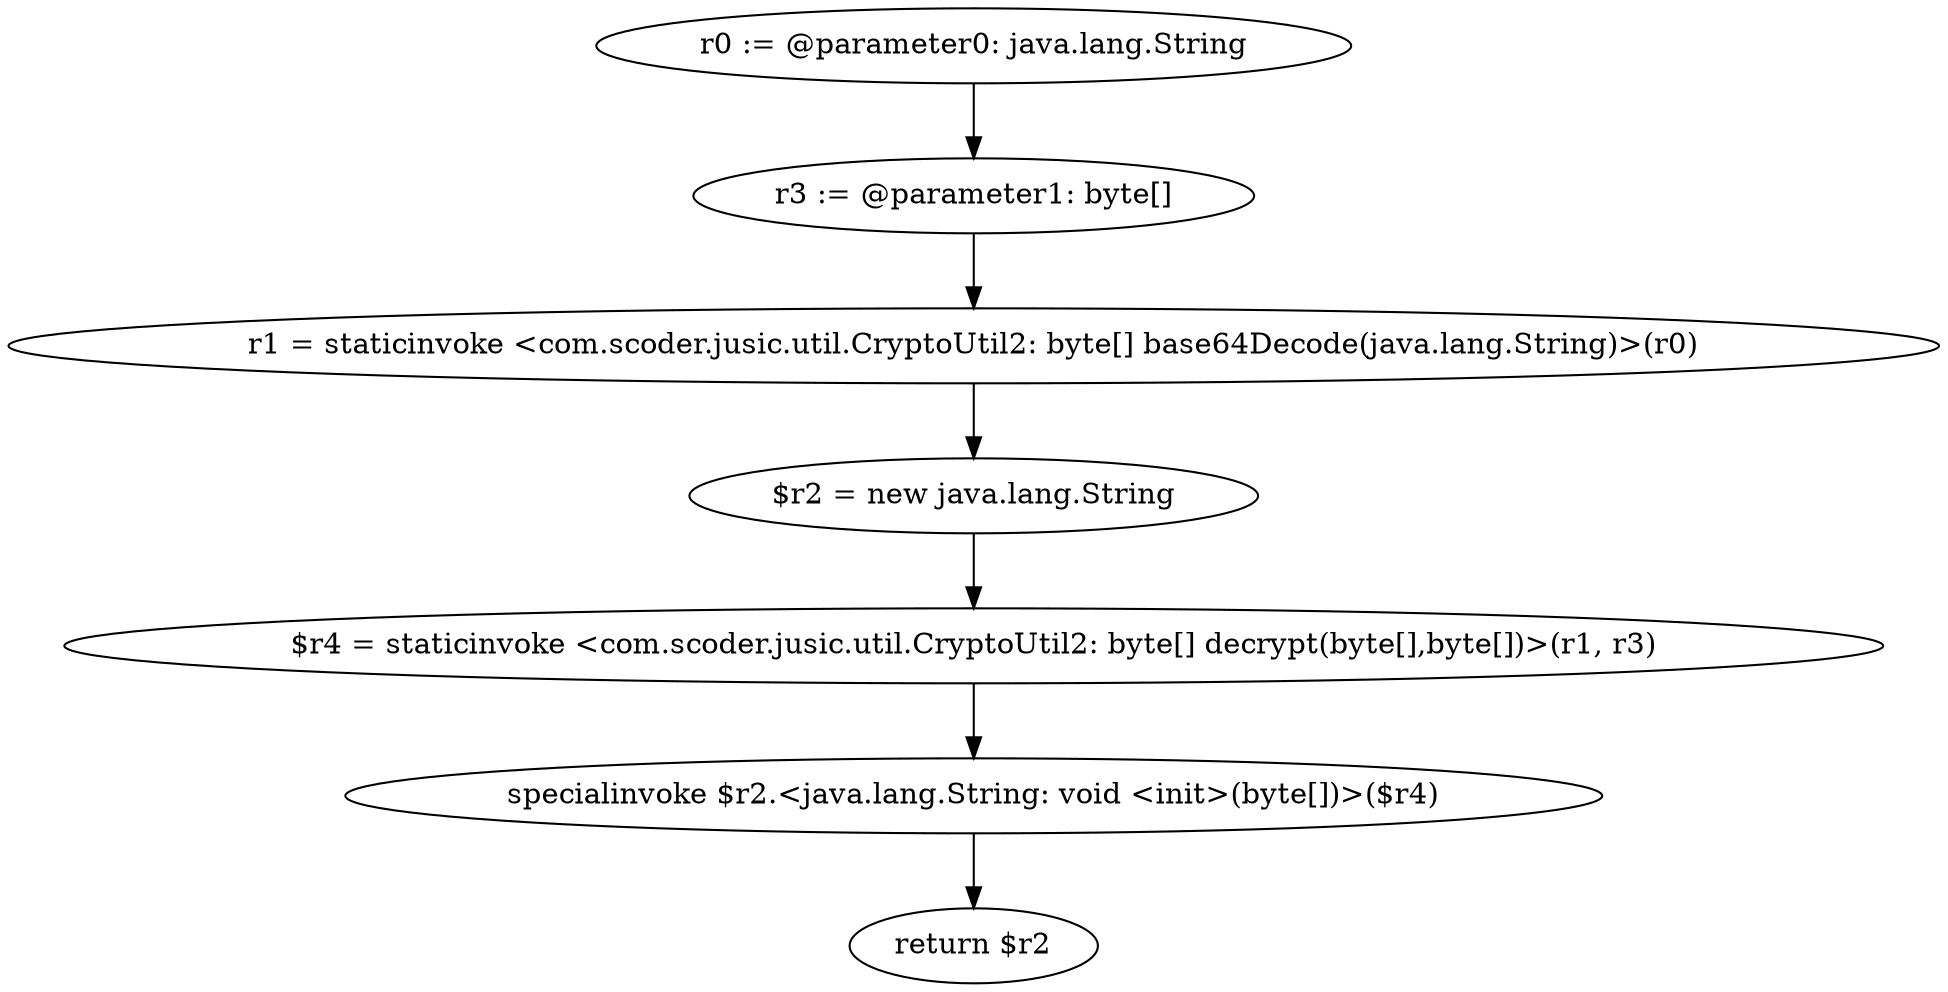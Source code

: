 digraph "unitGraph" {
    "r0 := @parameter0: java.lang.String"
    "r3 := @parameter1: byte[]"
    "r1 = staticinvoke <com.scoder.jusic.util.CryptoUtil2: byte[] base64Decode(java.lang.String)>(r0)"
    "$r2 = new java.lang.String"
    "$r4 = staticinvoke <com.scoder.jusic.util.CryptoUtil2: byte[] decrypt(byte[],byte[])>(r1, r3)"
    "specialinvoke $r2.<java.lang.String: void <init>(byte[])>($r4)"
    "return $r2"
    "r0 := @parameter0: java.lang.String"->"r3 := @parameter1: byte[]";
    "r3 := @parameter1: byte[]"->"r1 = staticinvoke <com.scoder.jusic.util.CryptoUtil2: byte[] base64Decode(java.lang.String)>(r0)";
    "r1 = staticinvoke <com.scoder.jusic.util.CryptoUtil2: byte[] base64Decode(java.lang.String)>(r0)"->"$r2 = new java.lang.String";
    "$r2 = new java.lang.String"->"$r4 = staticinvoke <com.scoder.jusic.util.CryptoUtil2: byte[] decrypt(byte[],byte[])>(r1, r3)";
    "$r4 = staticinvoke <com.scoder.jusic.util.CryptoUtil2: byte[] decrypt(byte[],byte[])>(r1, r3)"->"specialinvoke $r2.<java.lang.String: void <init>(byte[])>($r4)";
    "specialinvoke $r2.<java.lang.String: void <init>(byte[])>($r4)"->"return $r2";
}
